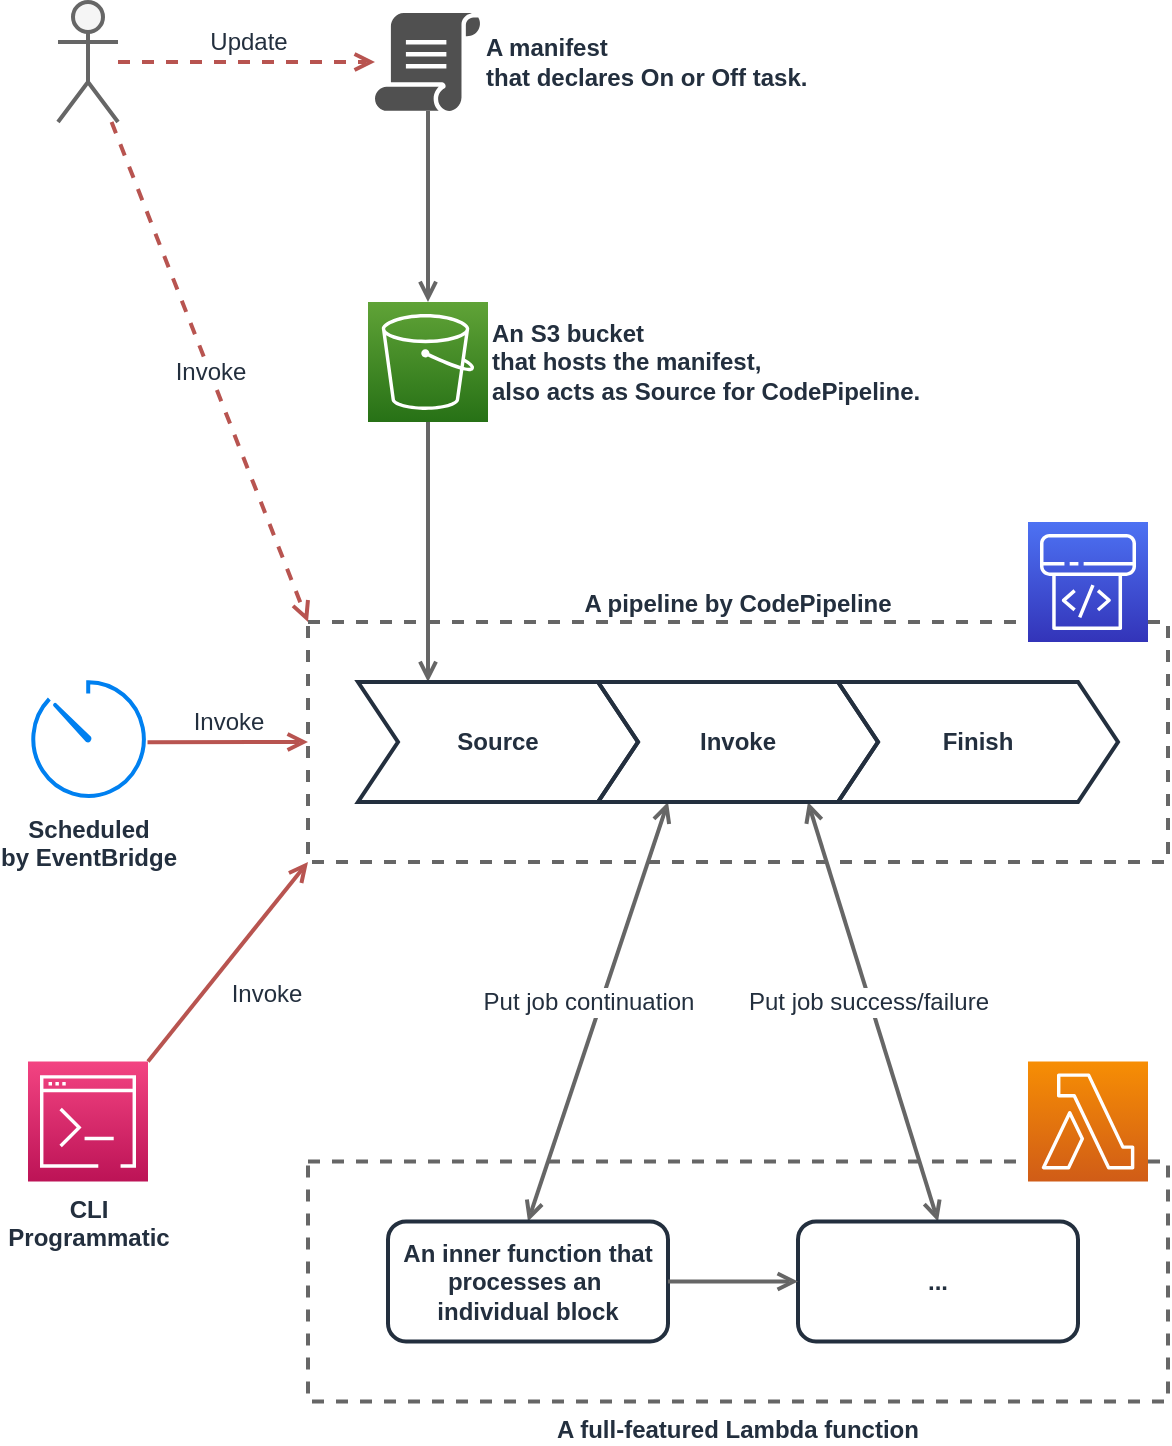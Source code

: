 <mxfile version="16.1.2" type="device"><diagram id="f6e2SOWWQZ7ocrnfocaS" name="solution-01"><mxGraphModel dx="1102" dy="865" grid="1" gridSize="10" guides="1" tooltips="1" connect="1" arrows="1" fold="1" page="1" pageScale="1" pageWidth="827" pageHeight="1169" math="0" shadow="0"><root><mxCell id="dAquqQLk1Xap9ILyV6c0-0"/><mxCell id="dAquqQLk1Xap9ILyV6c0-1" parent="dAquqQLk1Xap9ILyV6c0-0"/><mxCell id="LvqZyIx3MLec622672tG-4" value="Invoke" style="rounded=0;orthogonalLoop=1;jettySize=auto;html=1;fontSize=12;fontColor=#232F3E;strokeWidth=2;endArrow=open;endFill=0;strokeColor=#b85450;entryX=0;entryY=0;entryDx=0;entryDy=0;fillColor=#f8cecc;dashed=1;" parent="dAquqQLk1Xap9ILyV6c0-1" source="dAquqQLk1Xap9ILyV6c0-2" target="LvqZyIx3MLec622672tG-9" edge="1"><mxGeometry relative="1" as="geometry"><mxPoint x="290" y="154.5" as="sourcePoint"/><mxPoint x="250" y="400" as="targetPoint"/></mxGeometry></mxCell><mxCell id="LvqZyIx3MLec622672tG-9" value="A pipeline by CodePipeline" style="rounded=1;whiteSpace=wrap;html=1;strokeColor=#666666;strokeWidth=2;fontStyle=1;dashed=1;fillColor=none;arcSize=0;labelPosition=center;verticalLabelPosition=top;align=center;verticalAlign=bottom;fontColor=#232F3E;" parent="dAquqQLk1Xap9ILyV6c0-1" vertex="1"><mxGeometry x="220" y="400" width="430" height="120" as="geometry"/></mxCell><mxCell id="dAquqQLk1Xap9ILyV6c0-2" value="" style="shape=umlActor;verticalLabelPosition=bottom;verticalAlign=top;html=1;outlineConnect=0;strokeWidth=2;strokeColor=#666666;fontStyle=1;fillColor=#f5f5f5;fontColor=#232F3E;" parent="dAquqQLk1Xap9ILyV6c0-1" vertex="1"><mxGeometry x="95" y="90" width="30" height="60" as="geometry"/></mxCell><mxCell id="dAquqQLk1Xap9ILyV6c0-3" value="Scheduled&lt;br&gt;by EventBridge" style="html=1;verticalLabelPosition=bottom;align=center;labelBackgroundColor=#ffffff;verticalAlign=top;strokeWidth=2;strokeColor=#0080F0;shadow=0;dashed=0;shape=mxgraph.ios7.icons.gauge;aspect=fixed;fontStyle=1;fontColor=#232F3E;" parent="dAquqQLk1Xap9ILyV6c0-1" vertex="1"><mxGeometry x="80" y="430" width="60" height="60" as="geometry"/></mxCell><mxCell id="6ajvoPt1wr5jCRyptv5t-0" value="A manifest&lt;br&gt;that declares On or Off task." style="sketch=0;pointerEvents=1;shadow=0;dashed=0;html=1;strokeColor=none;fillColor=#505050;labelPosition=right;verticalLabelPosition=middle;verticalAlign=middle;outlineConnect=0;align=left;shape=mxgraph.office.concepts.script;fontStyle=1;fontColor=#232F3E;" parent="dAquqQLk1Xap9ILyV6c0-1" vertex="1"><mxGeometry x="253.5" y="95.5" width="53" height="49" as="geometry"/></mxCell><mxCell id="6ajvoPt1wr5jCRyptv5t-1" value="An S3 bucket&lt;br&gt;that hosts the manifest,&lt;br&gt;also acts as Source for CodePipeline." style="sketch=0;points=[[0,0,0],[0.25,0,0],[0.5,0,0],[0.75,0,0],[1,0,0],[0,1,0],[0.25,1,0],[0.5,1,0],[0.75,1,0],[1,1,0],[0,0.25,0],[0,0.5,0],[0,0.75,0],[1,0.25,0],[1,0.5,0],[1,0.75,0]];outlineConnect=0;fontColor=#232F3E;gradientColor=#60A337;gradientDirection=north;fillColor=#277116;strokeColor=#ffffff;dashed=0;verticalLabelPosition=middle;verticalAlign=middle;align=left;html=1;fontSize=12;fontStyle=1;aspect=fixed;shape=mxgraph.aws4.resourceIcon;resIcon=mxgraph.aws4.s3;labelPosition=right;" parent="dAquqQLk1Xap9ILyV6c0-1" vertex="1"><mxGeometry x="250" y="240" width="60" height="60" as="geometry"/></mxCell><mxCell id="LvqZyIx3MLec622672tG-0" style="rounded=0;orthogonalLoop=1;jettySize=auto;html=1;fontSize=14;fontColor=#232F3E;strokeWidth=2;endArrow=open;endFill=0;strokeColor=#666666;entryX=0.5;entryY=0;entryDx=0;entryDy=0;entryPerimeter=0;" parent="dAquqQLk1Xap9ILyV6c0-1" source="6ajvoPt1wr5jCRyptv5t-0" target="6ajvoPt1wr5jCRyptv5t-1" edge="1"><mxGeometry relative="1" as="geometry"><mxPoint x="93.5" y="495.5" as="sourcePoint"/><mxPoint x="213.5" y="495.5" as="targetPoint"/></mxGeometry></mxCell><mxCell id="LvqZyIx3MLec622672tG-2" style="rounded=0;orthogonalLoop=1;jettySize=auto;html=1;fontSize=14;fontColor=#232F3E;strokeWidth=2;endArrow=open;endFill=0;strokeColor=#666666;exitX=0.5;exitY=1;exitDx=0;exitDy=0;exitPerimeter=0;entryX=0.25;entryY=0;entryDx=0;entryDy=0;" parent="dAquqQLk1Xap9ILyV6c0-1" source="6ajvoPt1wr5jCRyptv5t-1" target="LvqZyIx3MLec622672tG-34" edge="1"><mxGeometry relative="1" as="geometry"><mxPoint x="310" y="345.5" as="sourcePoint"/><mxPoint x="280" y="400" as="targetPoint"/></mxGeometry></mxCell><mxCell id="LvqZyIx3MLec622672tG-5" value="Invoke" style="rounded=0;orthogonalLoop=1;jettySize=auto;html=1;fontSize=12;fontColor=#232F3E;strokeWidth=2;endArrow=open;endFill=0;strokeColor=#b85450;entryX=0;entryY=0.5;entryDx=0;entryDy=0;exitX=0.996;exitY=0.502;exitDx=0;exitDy=0;exitPerimeter=0;fillColor=#f8cecc;labelBackgroundColor=none;" parent="dAquqQLk1Xap9ILyV6c0-1" source="dAquqQLk1Xap9ILyV6c0-3" target="LvqZyIx3MLec622672tG-9" edge="1"><mxGeometry x="0.003" y="10" relative="1" as="geometry"><mxPoint x="-90" y="335.5" as="sourcePoint"/><mxPoint x="250" y="430" as="targetPoint"/><mxPoint as="offset"/></mxGeometry></mxCell><mxCell id="LvqZyIx3MLec622672tG-7" value="Update" style="rounded=0;orthogonalLoop=1;jettySize=auto;html=1;fontSize=12;fontColor=#232F3E;strokeWidth=2;endArrow=open;endFill=0;strokeColor=#b85450;fillColor=#f8cecc;dashed=1;" parent="dAquqQLk1Xap9ILyV6c0-1" source="dAquqQLk1Xap9ILyV6c0-2" target="6ajvoPt1wr5jCRyptv5t-0" edge="1"><mxGeometry x="0.012" y="10" relative="1" as="geometry"><mxPoint x="135" y="160" as="sourcePoint"/><mxPoint x="260" y="425.5" as="targetPoint"/><mxPoint as="offset"/></mxGeometry></mxCell><mxCell id="LvqZyIx3MLec622672tG-13" value="Put job continuation" style="rounded=0;orthogonalLoop=1;jettySize=auto;html=1;fontSize=12;fontColor=#232F3E;strokeWidth=2;endArrow=open;endFill=0;strokeColor=#666666;exitX=0.25;exitY=1;exitDx=0;exitDy=0;startArrow=open;startFill=0;entryX=0.5;entryY=0;entryDx=0;entryDy=0;" parent="dAquqQLk1Xap9ILyV6c0-1" source="LvqZyIx3MLec622672tG-30" target="LvqZyIx3MLec622672tG-25" edge="1"><mxGeometry x="-0.027" y="-6" relative="1" as="geometry"><mxPoint x="350" y="540" as="sourcePoint"/><mxPoint x="370" y="640" as="targetPoint"/><mxPoint as="offset"/></mxGeometry></mxCell><mxCell id="LvqZyIx3MLec622672tG-23" value="A full-featured Lambda function" style="rounded=1;whiteSpace=wrap;html=1;strokeColor=#666666;strokeWidth=2;fontStyle=1;dashed=1;fillColor=none;arcSize=0;labelPosition=center;verticalLabelPosition=bottom;align=center;verticalAlign=top;fontColor=#232F3E;" parent="dAquqQLk1Xap9ILyV6c0-1" vertex="1"><mxGeometry x="220" y="669.71" width="430" height="120" as="geometry"/></mxCell><mxCell id="LvqZyIx3MLec622672tG-24" value="" style="sketch=0;points=[[0,0,0],[0.25,0,0],[0.5,0,0],[0.75,0,0],[1,0,0],[0,1,0],[0.25,1,0],[0.5,1,0],[0.75,1,0],[1,1,0],[0,0.25,0],[0,0.5,0],[0,0.75,0],[1,0.25,0],[1,0.5,0],[1,0.75,0]];outlineConnect=0;fontColor=#232F3E;gradientColor=#F78E04;gradientDirection=north;fillColor=#D05C17;strokeColor=#ffffff;dashed=0;verticalLabelPosition=bottom;verticalAlign=top;align=center;html=1;fontSize=12;fontStyle=0;aspect=fixed;shape=mxgraph.aws4.resourceIcon;resIcon=mxgraph.aws4.lambda;labelBackgroundColor=none;" parent="dAquqQLk1Xap9ILyV6c0-1" vertex="1"><mxGeometry x="580" y="619.71" width="60" height="60" as="geometry"/></mxCell><mxCell id="LvqZyIx3MLec622672tG-25" value="An inner function that processes an&amp;nbsp; individual block" style="rounded=1;whiteSpace=wrap;html=1;strokeColor=#232F3E;strokeWidth=2;fontStyle=1;fontColor=#232F3E;" parent="dAquqQLk1Xap9ILyV6c0-1" vertex="1"><mxGeometry x="260" y="699.71" width="140" height="60" as="geometry"/></mxCell><mxCell id="LvqZyIx3MLec622672tG-26" value="&lt;span style=&quot;font-size: 12px; text-align: left;&quot;&gt;Put job success/failure&lt;/span&gt;" style="rounded=0;orthogonalLoop=1;jettySize=auto;html=1;fontSize=12;fontColor=#232F3E;strokeWidth=2;endArrow=open;endFill=0;strokeColor=#666666;exitX=0.75;exitY=1;exitDx=0;exitDy=0;startArrow=open;startFill=0;entryX=0.5;entryY=0;entryDx=0;entryDy=0;labelBackgroundColor=default;" parent="dAquqQLk1Xap9ILyV6c0-1" source="LvqZyIx3MLec622672tG-30" target="LvqZyIx3MLec622672tG-29" edge="1"><mxGeometry x="-0.049" y="-1" relative="1" as="geometry"><mxPoint x="470" y="489" as="sourcePoint"/><mxPoint x="655" y="709" as="targetPoint"/><mxPoint as="offset"/></mxGeometry></mxCell><mxCell id="LvqZyIx3MLec622672tG-29" value="..." style="rounded=1;whiteSpace=wrap;html=1;strokeColor=#232F3E;strokeWidth=2;fontStyle=1;fontColor=#232F3E;" parent="dAquqQLk1Xap9ILyV6c0-1" vertex="1"><mxGeometry x="465" y="699.71" width="140" height="60" as="geometry"/></mxCell><mxCell id="LvqZyIx3MLec622672tG-30" value="&lt;span style=&quot;font-weight: 700&quot;&gt;Invoke&lt;/span&gt;" style="shape=step;perimeter=stepPerimeter;whiteSpace=wrap;html=1;fixedSize=1;labelBackgroundColor=none;fontSize=12;strokeColor=#232F3E;strokeWidth=2;fillColor=none;fontColor=#232F3E;" parent="dAquqQLk1Xap9ILyV6c0-1" vertex="1"><mxGeometry x="365" y="430" width="140" height="60" as="geometry"/></mxCell><mxCell id="LvqZyIx3MLec622672tG-31" style="rounded=0;orthogonalLoop=1;jettySize=auto;html=1;fontSize=14;fontColor=#232F3E;strokeWidth=2;endArrow=open;endFill=0;strokeColor=#666666;exitX=1;exitY=0.5;exitDx=0;exitDy=0;entryX=0;entryY=0.5;entryDx=0;entryDy=0;" parent="dAquqQLk1Xap9ILyV6c0-1" source="LvqZyIx3MLec622672tG-25" target="LvqZyIx3MLec622672tG-29" edge="1"><mxGeometry relative="1" as="geometry"><mxPoint x="115" y="629.71" as="sourcePoint"/><mxPoint x="115" y="729.71" as="targetPoint"/></mxGeometry></mxCell><mxCell id="LvqZyIx3MLec622672tG-32" value="&lt;span style=&quot;font-weight: 700&quot;&gt;Finish&lt;/span&gt;" style="shape=step;perimeter=stepPerimeter;whiteSpace=wrap;html=1;fixedSize=1;labelBackgroundColor=none;fontSize=12;strokeColor=#232F3E;strokeWidth=2;fillColor=none;fontColor=#232F3E;" parent="dAquqQLk1Xap9ILyV6c0-1" vertex="1"><mxGeometry x="485" y="430" width="140" height="60" as="geometry"/></mxCell><mxCell id="LvqZyIx3MLec622672tG-33" value="" style="sketch=0;points=[[0,0,0],[0.25,0,0],[0.5,0,0],[0.75,0,0],[1,0,0],[0,1,0],[0.25,1,0],[0.5,1,0],[0.75,1,0],[1,1,0],[0,0.25,0],[0,0.5,0],[0,0.75,0],[1,0.25,0],[1,0.5,0],[1,0.75,0]];outlineConnect=0;fontColor=#232F3E;gradientColor=#4D72F3;gradientDirection=north;fillColor=#3334B9;strokeColor=#ffffff;dashed=0;verticalLabelPosition=middle;verticalAlign=middle;align=left;html=1;fontSize=12;fontStyle=1;aspect=fixed;shape=mxgraph.aws4.resourceIcon;resIcon=mxgraph.aws4.codepipeline;labelPosition=right;" parent="dAquqQLk1Xap9ILyV6c0-1" vertex="1"><mxGeometry x="580" y="350" width="60" height="60" as="geometry"/></mxCell><mxCell id="LvqZyIx3MLec622672tG-34" value="&lt;span style=&quot;font-weight: 700&quot;&gt;Source&lt;/span&gt;" style="shape=step;perimeter=stepPerimeter;whiteSpace=wrap;html=1;fixedSize=1;labelBackgroundColor=none;fontSize=12;strokeColor=#232F3E;strokeWidth=2;fillColor=none;fontColor=#232F3E;" parent="dAquqQLk1Xap9ILyV6c0-1" vertex="1"><mxGeometry x="245" y="430" width="140" height="60" as="geometry"/></mxCell><mxCell id="LvqZyIx3MLec622672tG-35" value="CLI&lt;br&gt;Programmatic" style="sketch=0;points=[[0,0,0],[0.25,0,0],[0.5,0,0],[0.75,0,0],[1,0,0],[0,1,0],[0.25,1,0],[0.5,1,0],[0.75,1,0],[1,1,0],[0,0.25,0],[0,0.5,0],[0,0.75,0],[1,0.25,0],[1,0.5,0],[1,0.75,0]];points=[[0,0,0],[0.25,0,0],[0.5,0,0],[0.75,0,0],[1,0,0],[0,1,0],[0.25,1,0],[0.5,1,0],[0.75,1,0],[1,1,0],[0,0.25,0],[0,0.5,0],[0,0.75,0],[1,0.25,0],[1,0.5,0],[1,0.75,0]];outlineConnect=0;fontColor=#232F3E;gradientColor=#F34482;gradientDirection=north;fillColor=#BC1356;strokeColor=#ffffff;dashed=0;verticalLabelPosition=bottom;verticalAlign=top;align=center;html=1;fontSize=12;fontStyle=1;aspect=fixed;shape=mxgraph.aws4.resourceIcon;resIcon=mxgraph.aws4.command_line_interface;labelBackgroundColor=none;" parent="dAquqQLk1Xap9ILyV6c0-1" vertex="1"><mxGeometry x="80" y="619.71" width="60" height="60" as="geometry"/></mxCell><mxCell id="LvqZyIx3MLec622672tG-36" value="Invoke" style="rounded=0;orthogonalLoop=1;jettySize=auto;html=1;fontSize=12;fontColor=#232F3E;strokeWidth=2;endArrow=open;endFill=0;strokeColor=#b85450;entryX=0;entryY=1;entryDx=0;entryDy=0;exitX=1;exitY=0;exitDx=0;exitDy=0;exitPerimeter=0;fillColor=#f8cecc;labelBackgroundColor=none;" parent="dAquqQLk1Xap9ILyV6c0-1" source="LvqZyIx3MLec622672tG-35" target="LvqZyIx3MLec622672tG-9" edge="1"><mxGeometry x="-0.005" y="-25" relative="1" as="geometry"><mxPoint x="149.76" y="470.12" as="sourcePoint"/><mxPoint x="230" y="470" as="targetPoint"/><mxPoint as="offset"/></mxGeometry></mxCell></root></mxGraphModel></diagram></mxfile>
